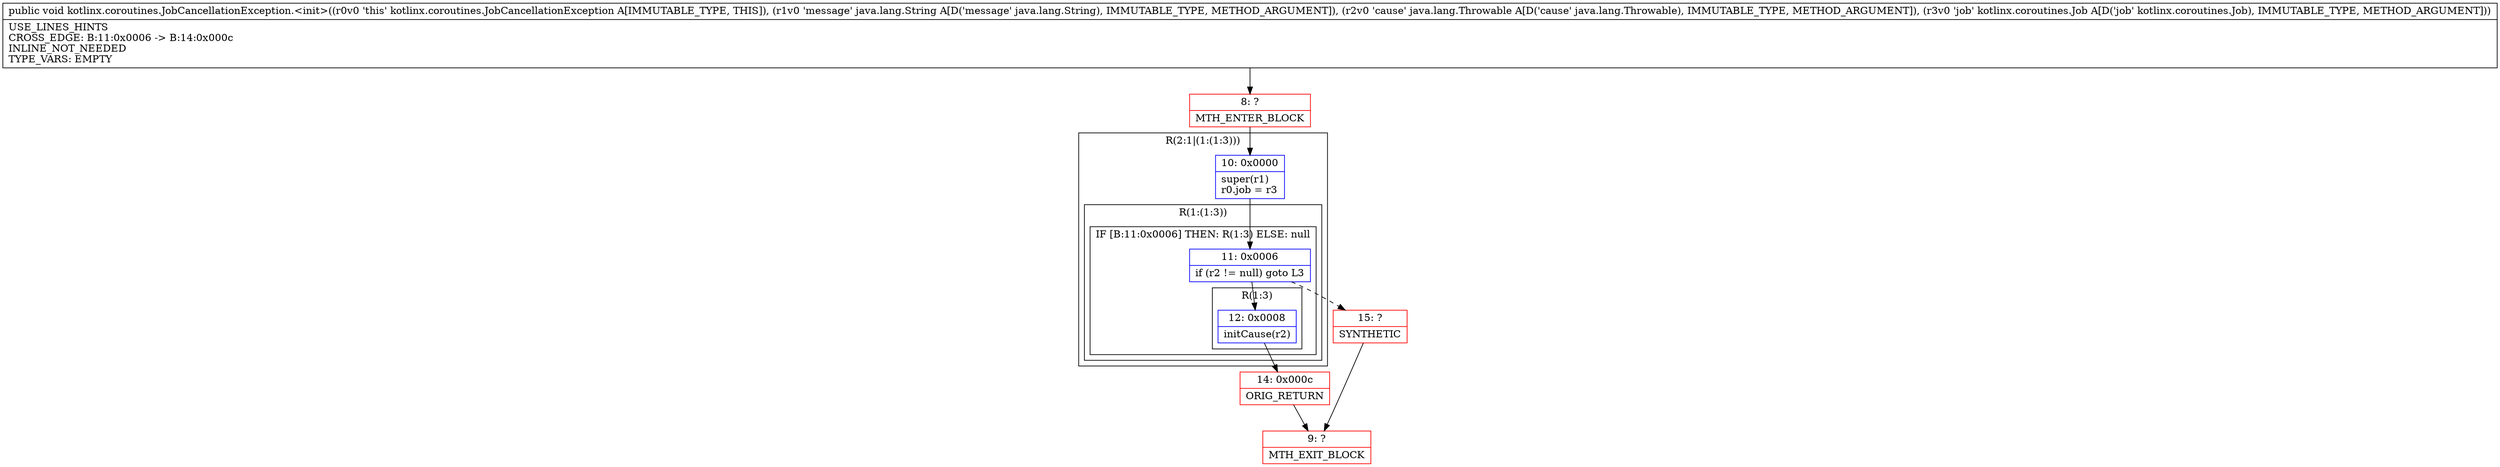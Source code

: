 digraph "CFG forkotlinx.coroutines.JobCancellationException.\<init\>(Ljava\/lang\/String;Ljava\/lang\/Throwable;Lkotlinx\/coroutines\/Job;)V" {
subgraph cluster_Region_1366623932 {
label = "R(2:1|(1:(1:3)))";
node [shape=record,color=blue];
Node_10 [shape=record,label="{10\:\ 0x0000|super(r1)\lr0.job = r3\l}"];
subgraph cluster_Region_1243825883 {
label = "R(1:(1:3))";
node [shape=record,color=blue];
subgraph cluster_IfRegion_1452470488 {
label = "IF [B:11:0x0006] THEN: R(1:3) ELSE: null";
node [shape=record,color=blue];
Node_11 [shape=record,label="{11\:\ 0x0006|if (r2 != null) goto L3\l}"];
subgraph cluster_Region_1528045608 {
label = "R(1:3)";
node [shape=record,color=blue];
Node_12 [shape=record,label="{12\:\ 0x0008|initCause(r2)\l}"];
}
}
}
}
Node_8 [shape=record,color=red,label="{8\:\ ?|MTH_ENTER_BLOCK\l}"];
Node_14 [shape=record,color=red,label="{14\:\ 0x000c|ORIG_RETURN\l}"];
Node_9 [shape=record,color=red,label="{9\:\ ?|MTH_EXIT_BLOCK\l}"];
Node_15 [shape=record,color=red,label="{15\:\ ?|SYNTHETIC\l}"];
MethodNode[shape=record,label="{public void kotlinx.coroutines.JobCancellationException.\<init\>((r0v0 'this' kotlinx.coroutines.JobCancellationException A[IMMUTABLE_TYPE, THIS]), (r1v0 'message' java.lang.String A[D('message' java.lang.String), IMMUTABLE_TYPE, METHOD_ARGUMENT]), (r2v0 'cause' java.lang.Throwable A[D('cause' java.lang.Throwable), IMMUTABLE_TYPE, METHOD_ARGUMENT]), (r3v0 'job' kotlinx.coroutines.Job A[D('job' kotlinx.coroutines.Job), IMMUTABLE_TYPE, METHOD_ARGUMENT]))  | USE_LINES_HINTS\lCROSS_EDGE: B:11:0x0006 \-\> B:14:0x000c\lINLINE_NOT_NEEDED\lTYPE_VARS: EMPTY\l}"];
MethodNode -> Node_8;Node_10 -> Node_11;
Node_11 -> Node_12;
Node_11 -> Node_15[style=dashed];
Node_12 -> Node_14;
Node_8 -> Node_10;
Node_14 -> Node_9;
Node_15 -> Node_9;
}

